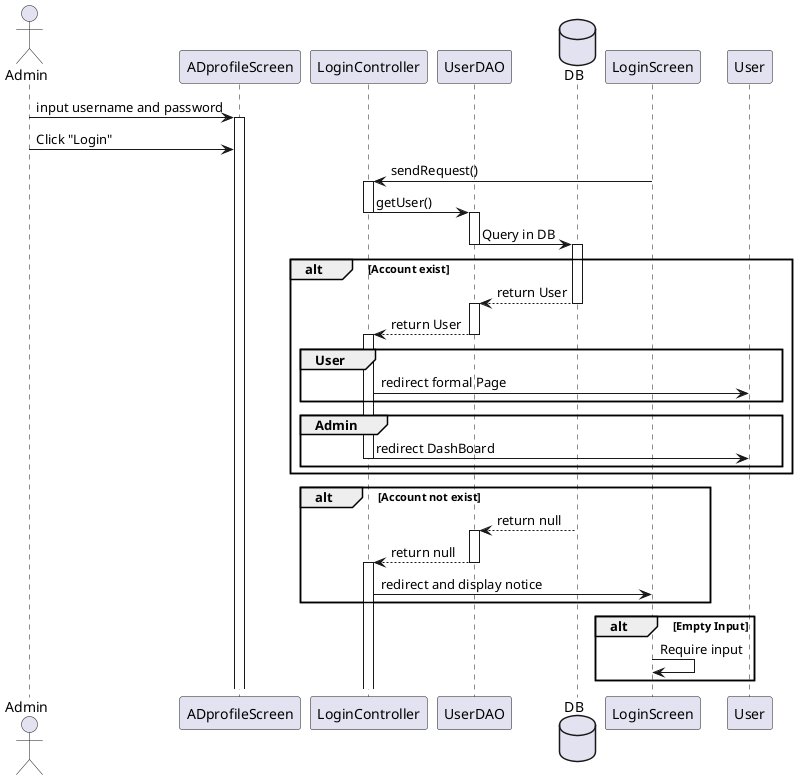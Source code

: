 @startuml

actor       Admin
participant ADprofileScreen
participant LoginController
participant UserDAO
database DB

Admin -> ADprofileScreen  ++: input username and password
Admin -> ADprofileScreen : Click "Login"
LoginScreen -> LoginController --++: sendRequest()

LoginController -> UserDAO --++ :getUser()

UserDAO -> DB --++ : Query in DB

alt Account exist
    DB --> UserDAO --++: return User
    UserDAO --> LoginController --++: return User
    group User
        LoginController -> User : redirect formal Page
    end
    group Admin
        LoginController -> User --: redirect DashBoard
    end
end
alt Account not exist
    DB --> UserDAO --++: return null
    UserDAO --> LoginController --++: return null
    LoginController -> LoginScreen : redirect and display notice 
end

alt Empty Input
   LoginScreen -> LoginScreen : Require input
end




@enduml